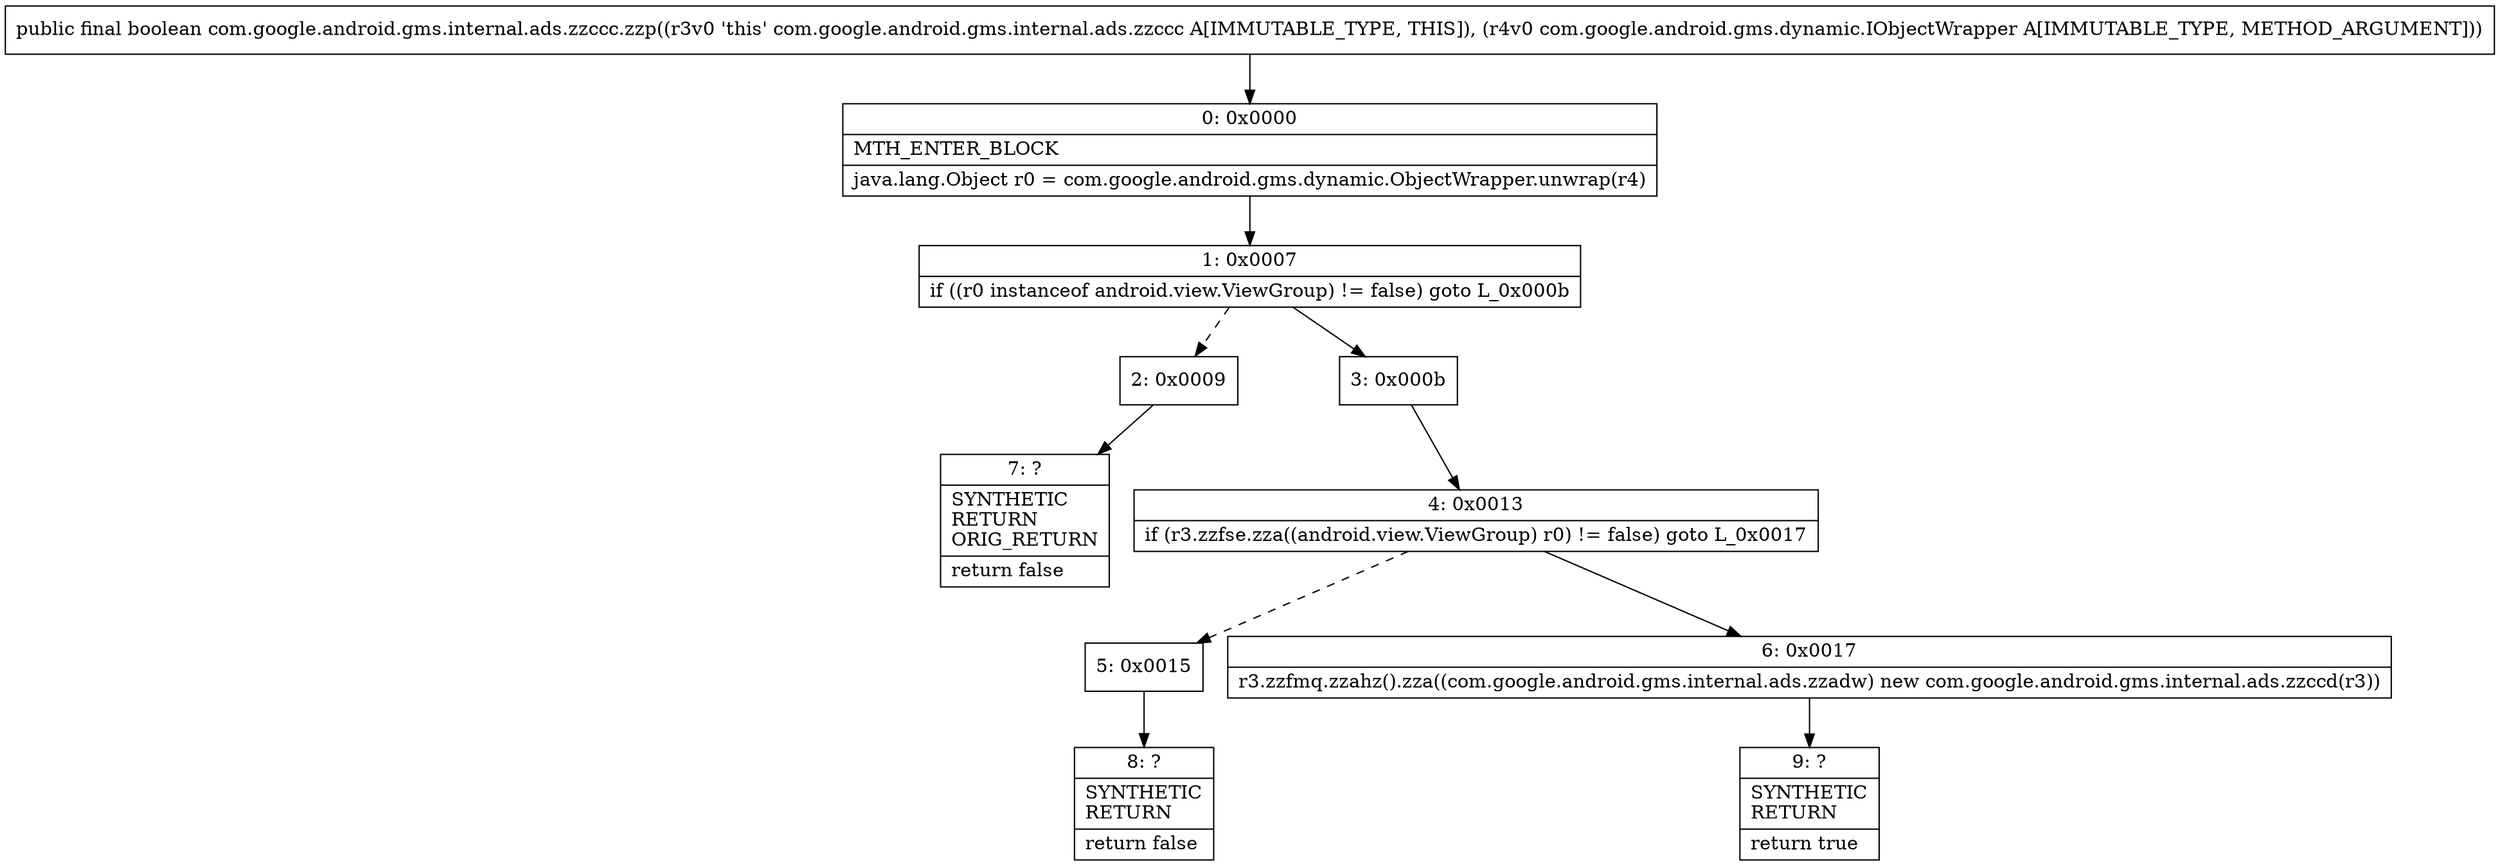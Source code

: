 digraph "CFG forcom.google.android.gms.internal.ads.zzccc.zzp(Lcom\/google\/android\/gms\/dynamic\/IObjectWrapper;)Z" {
Node_0 [shape=record,label="{0\:\ 0x0000|MTH_ENTER_BLOCK\l|java.lang.Object r0 = com.google.android.gms.dynamic.ObjectWrapper.unwrap(r4)\l}"];
Node_1 [shape=record,label="{1\:\ 0x0007|if ((r0 instanceof android.view.ViewGroup) != false) goto L_0x000b\l}"];
Node_2 [shape=record,label="{2\:\ 0x0009}"];
Node_3 [shape=record,label="{3\:\ 0x000b}"];
Node_4 [shape=record,label="{4\:\ 0x0013|if (r3.zzfse.zza((android.view.ViewGroup) r0) != false) goto L_0x0017\l}"];
Node_5 [shape=record,label="{5\:\ 0x0015}"];
Node_6 [shape=record,label="{6\:\ 0x0017|r3.zzfmq.zzahz().zza((com.google.android.gms.internal.ads.zzadw) new com.google.android.gms.internal.ads.zzccd(r3))\l}"];
Node_7 [shape=record,label="{7\:\ ?|SYNTHETIC\lRETURN\lORIG_RETURN\l|return false\l}"];
Node_8 [shape=record,label="{8\:\ ?|SYNTHETIC\lRETURN\l|return false\l}"];
Node_9 [shape=record,label="{9\:\ ?|SYNTHETIC\lRETURN\l|return true\l}"];
MethodNode[shape=record,label="{public final boolean com.google.android.gms.internal.ads.zzccc.zzp((r3v0 'this' com.google.android.gms.internal.ads.zzccc A[IMMUTABLE_TYPE, THIS]), (r4v0 com.google.android.gms.dynamic.IObjectWrapper A[IMMUTABLE_TYPE, METHOD_ARGUMENT])) }"];
MethodNode -> Node_0;
Node_0 -> Node_1;
Node_1 -> Node_2[style=dashed];
Node_1 -> Node_3;
Node_2 -> Node_7;
Node_3 -> Node_4;
Node_4 -> Node_5[style=dashed];
Node_4 -> Node_6;
Node_5 -> Node_8;
Node_6 -> Node_9;
}

